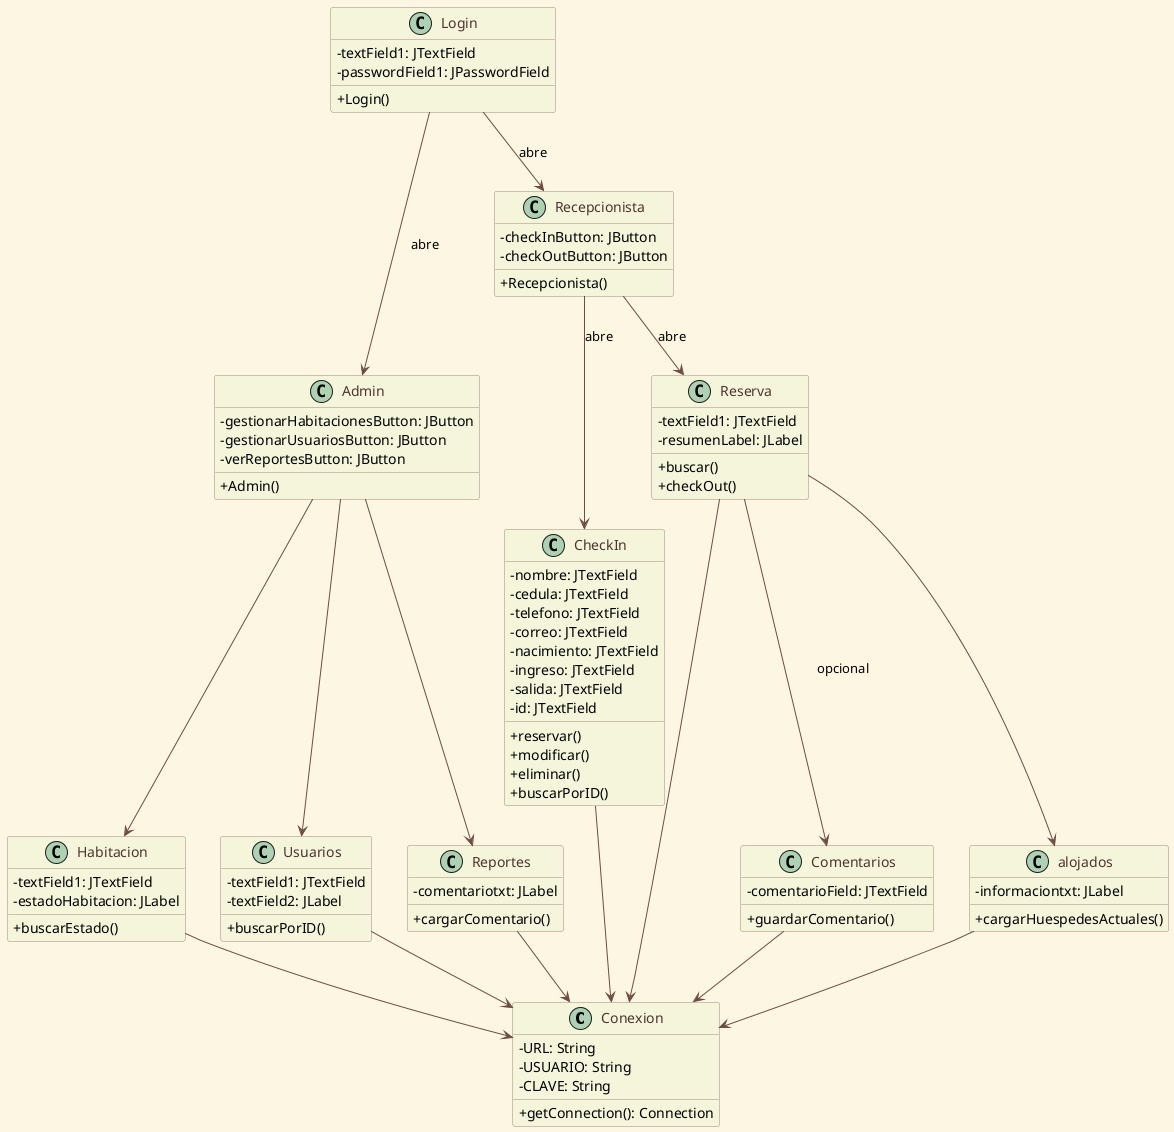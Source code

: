 @startuml
skinparam classAttributeIconSize 0
skinparam backgroundColor #FDF6E3
skinparam classFontColor #4E342E
skinparam classBackgroundColor #F5F5DC
skinparam classBorderColor #A1887F
skinparam ArrowColor #6D4C41
skinparam defaultTextAlignment left

'================== CLASES ===================

class Conexion {
    - URL: String
    - USUARIO: String
    - CLAVE: String
    + getConnection(): Connection
}

class Login {
    - textField1: JTextField
    - passwordField1: JPasswordField
    + Login()
}

class Admin {
    - gestionarHabitacionesButton: JButton
    - gestionarUsuariosButton: JButton
    - verReportesButton: JButton
    + Admin()
}

class Recepcionista {
    - checkInButton: JButton
    - checkOutButton: JButton
    + Recepcionista()
}

class CheckIn {
    - nombre: JTextField
    - cedula: JTextField
    - telefono: JTextField
    - correo: JTextField
    - nacimiento: JTextField
    - ingreso: JTextField
    - salida: JTextField
    - id: JTextField
    + reservar()
    + modificar()
    + eliminar()
    + buscarPorID()
}

class Reserva {
    - textField1: JTextField
    - resumenLabel: JLabel
    + buscar()
    + checkOut()
}

class Comentarios {
    - comentarioField: JTextField
    + guardarComentario()
}

class Habitacion {
    - textField1: JTextField
    - estadoHabitacion: JLabel
    + buscarEstado()
}

class Usuarios {
    - textField1: JTextField
    - textField2: JLabel
    + buscarPorID()
}

class Reportes {
    - comentariotxt: JLabel
    + cargarComentario()
}

class alojados {
    - informaciontxt: JLabel
    + cargarHuespedesActuales()
}

'================== RELACIONES ===================

Login --> Admin : abre
Login --> Recepcionista : abre
Recepcionista --> CheckIn : abre
Recepcionista --> Reserva : abre
Reserva --> Comentarios : opcional
Reserva --> alojados
Admin --> Habitacion
Admin --> Reportes
Admin --> Usuarios
CheckIn --> Conexion
Reserva --> Conexion
Habitacion --> Conexion
Usuarios --> Conexion
Comentarios --> Conexion
Reportes --> Conexion
alojados --> Conexion

@enduml
